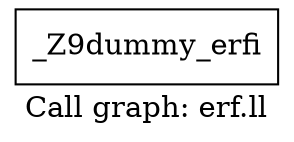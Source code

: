 digraph "Call graph: erf.ll" {
	label="Call graph: erf.ll";

	Node0x55eae12fddf0 [shape=record,label="{_Z9dummy_erfi}"];
}
